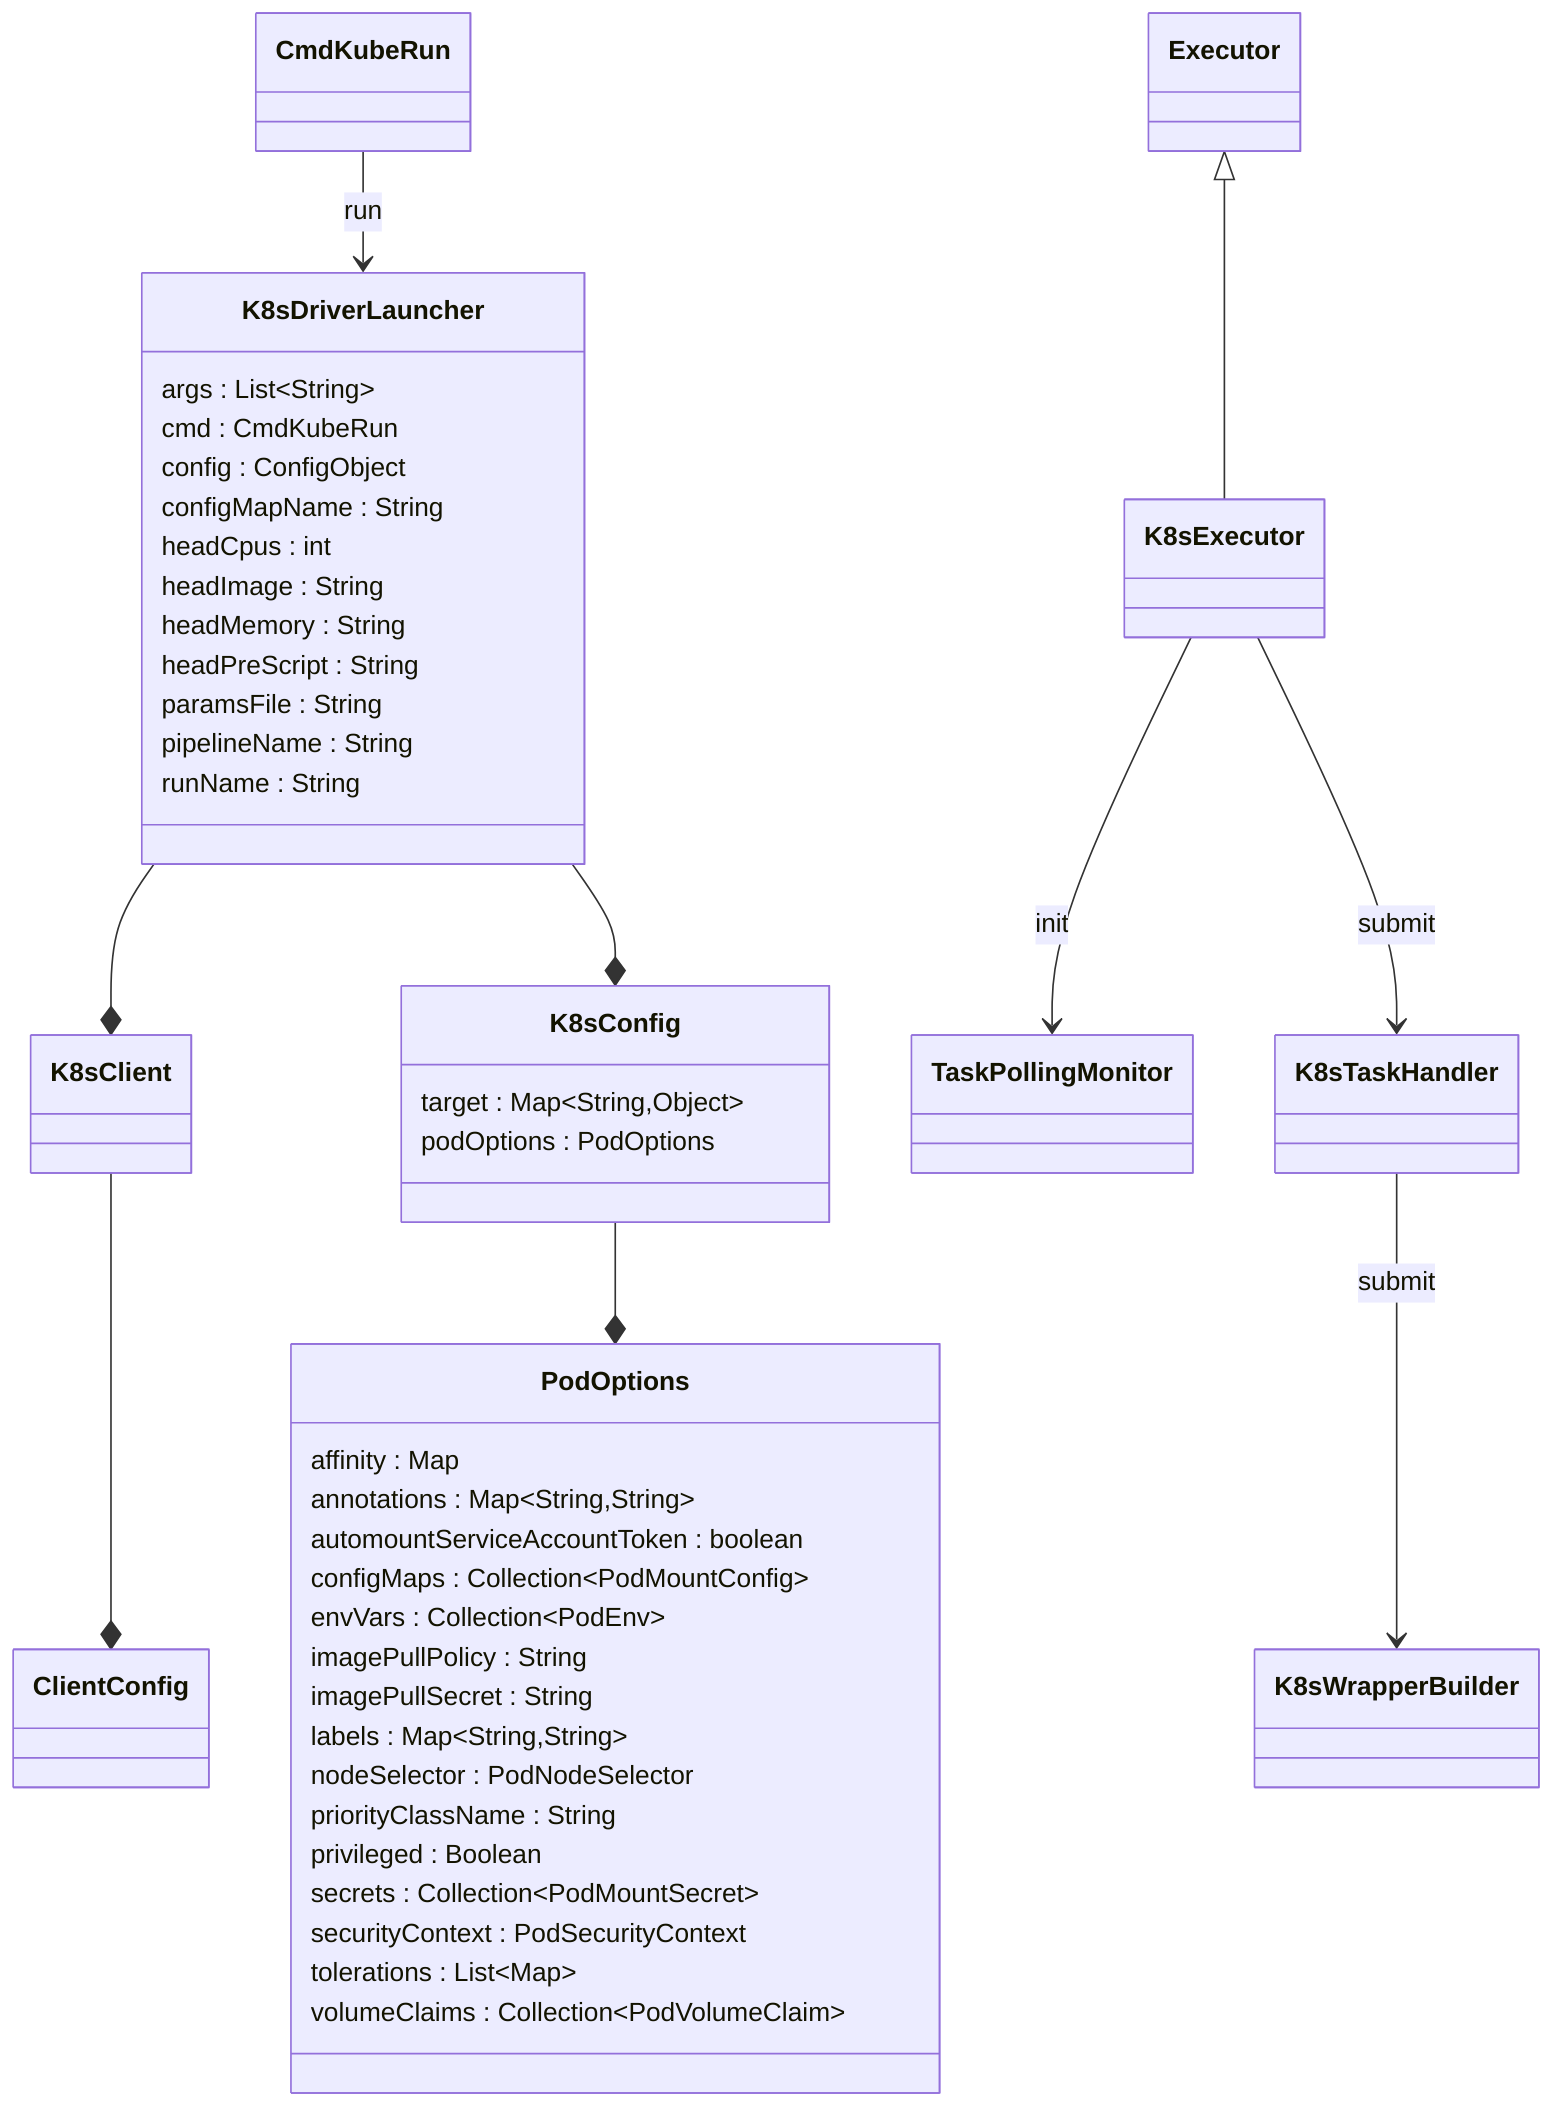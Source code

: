 classDiagram
    %%
    %% nextflow.k8s
    %%
    CmdKubeRun --> K8sDriverLauncher : run

    class K8sDriverLauncher {
        args : List~String~
        cmd : CmdKubeRun
        config : ConfigObject
        configMapName : String
        headCpus : int
        headImage : String
        headMemory : String
        headPreScript : String
        paramsFile : String
        pipelineName : String
        runName : String
    }
    K8sDriverLauncher --* K8sClient
    K8sDriverLauncher --* K8sConfig

    K8sClient --* ClientConfig
    %% ConfigDiscovery --> ClientConfig : discover

    class K8sConfig {
        target : Map~String,Object~
        podOptions : PodOptions
    }
    K8sConfig --* PodOptions

    class PodOptions {
        affinity : Map
        annotations : Map~String,String~
        automountServiceAccountToken : boolean
        configMaps : Collection~PodMountConfig~
        envVars : Collection~PodEnv~
        imagePullPolicy : String
        imagePullSecret : String
        labels : Map~String,String~
        nodeSelector : PodNodeSelector
        priorityClassName : String
        privileged : Boolean
        secrets : Collection~PodMountSecret~
        securityContext : PodSecurityContext
        tolerations : List~Map~
        volumeClaims : Collection~PodVolumeClaim~
    }

    Executor <|-- K8sExecutor
    %% TaskHandler <|-- K8sTaskHandler
    %% BashWrapperBuilder <|-- K8sWrapperBuilder

    K8sExecutor --> TaskPollingMonitor : init
    K8sExecutor --> K8sTaskHandler : submit
    K8sTaskHandler --> K8sWrapperBuilder : submit